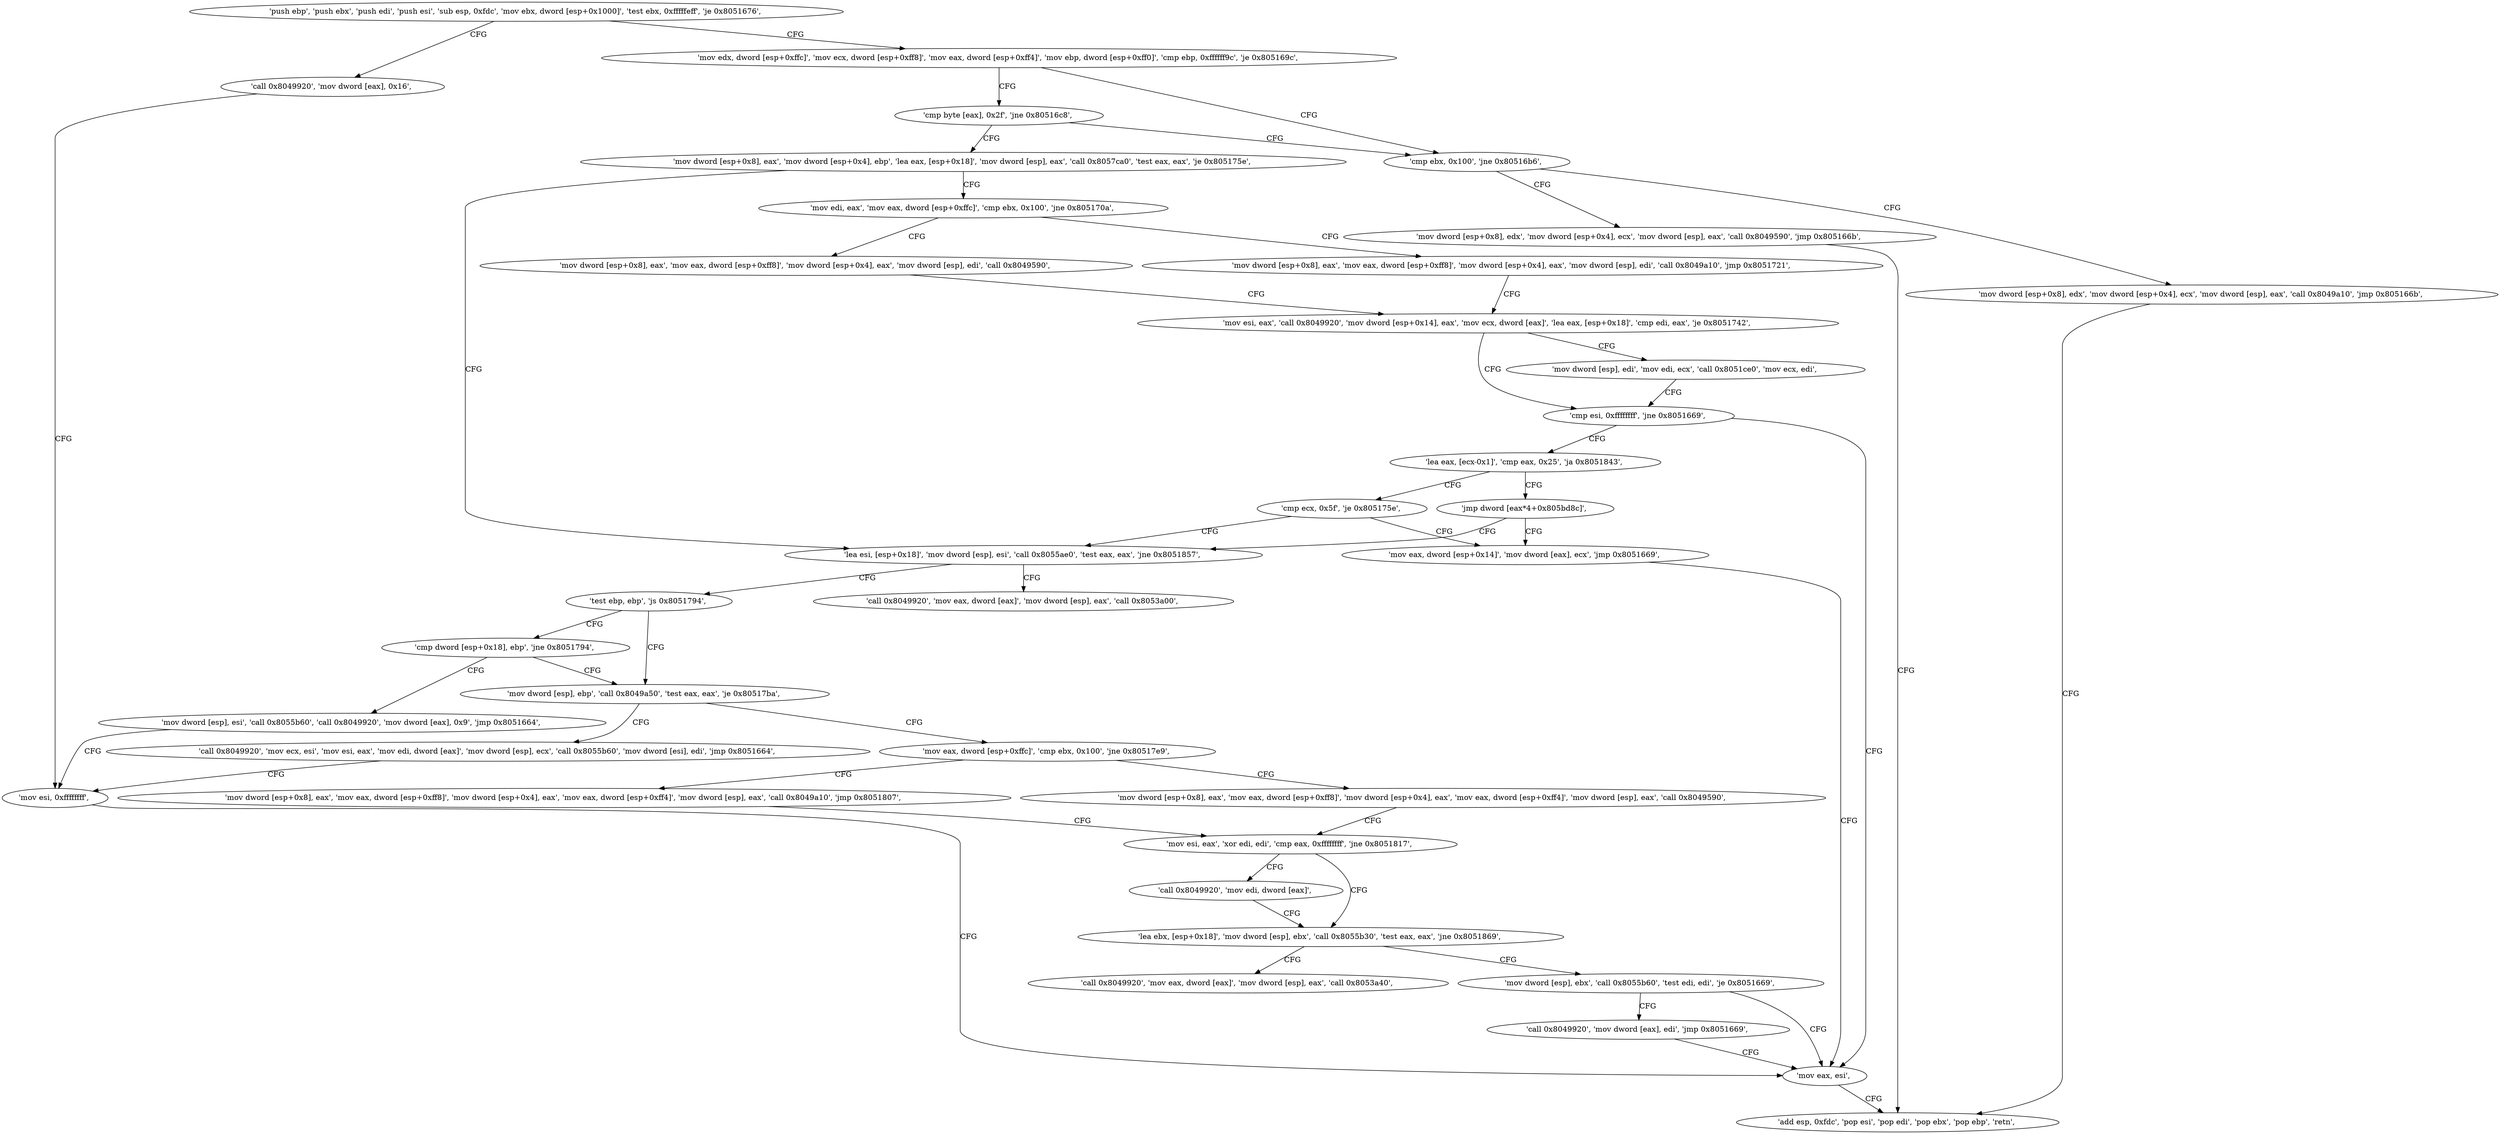 digraph "func" {
"134551104" [label = "'push ebp', 'push ebx', 'push edi', 'push esi', 'sub esp, 0xfdc', 'mov ebx, dword [esp+0x1000]', 'test ebx, 0xfffffeff', 'je 0x8051676', " ]
"134551158" [label = "'mov edx, dword [esp+0xffc]', 'mov ecx, dword [esp+0xff8]', 'mov eax, dword [esp+0xff4]', 'mov ebp, dword [esp+0xff0]', 'cmp ebp, 0xffffff9c', 'je 0x805169c', " ]
"134551129" [label = "'call 0x8049920', 'mov dword [eax], 0x16', " ]
"134551196" [label = "'cmp ebx, 0x100', 'jne 0x80516b6', " ]
"134551191" [label = "'cmp byte [eax], 0x2f', 'jne 0x80516c8', " ]
"134551140" [label = "'mov esi, 0xffffffff', " ]
"134551222" [label = "'mov dword [esp+0x8], edx', 'mov dword [esp+0x4], ecx', 'mov dword [esp], eax', 'call 0x8049590', 'jmp 0x805166b', " ]
"134551204" [label = "'mov dword [esp+0x8], edx', 'mov dword [esp+0x4], ecx', 'mov dword [esp], eax', 'call 0x8049a10', 'jmp 0x805166b', " ]
"134551240" [label = "'mov dword [esp+0x8], eax', 'mov dword [esp+0x4], ebp', 'lea eax, [esp+0x18]', 'mov dword [esp], eax', 'call 0x8057ca0', 'test eax, eax', 'je 0x805175e', " ]
"134551147" [label = "'add esp, 0xfdc', 'pop esi', 'pop edi', 'pop ebx', 'pop ebp', 'retn', " ]
"134551390" [label = "'lea esi, [esp+0x18]', 'mov dword [esp], esi', 'call 0x8055ae0', 'test eax, eax', 'jne 0x8051857', " ]
"134551264" [label = "'mov edi, eax', 'mov eax, dword [esp+0xffc]', 'cmp ebx, 0x100', 'jne 0x805170a', " ]
"134551639" [label = "'call 0x8049920', 'mov eax, dword [eax]', 'mov dword [esp], eax', 'call 0x8053a00', " ]
"134551410" [label = "'test ebp, ebp', 'js 0x8051794', " ]
"134551306" [label = "'mov dword [esp+0x8], eax', 'mov eax, dword [esp+0xff8]', 'mov dword [esp+0x4], eax', 'mov dword [esp], edi', 'call 0x8049590', " ]
"134551281" [label = "'mov dword [esp+0x8], eax', 'mov eax, dword [esp+0xff8]', 'mov dword [esp+0x4], eax', 'mov dword [esp], edi', 'call 0x8049a10', 'jmp 0x8051721', " ]
"134551444" [label = "'mov dword [esp], ebp', 'call 0x8049a50', 'test eax, eax', 'je 0x80517ba', " ]
"134551414" [label = "'cmp dword [esp+0x18], ebp', 'jne 0x8051794', " ]
"134551329" [label = "'mov esi, eax', 'call 0x8049920', 'mov dword [esp+0x14], eax', 'mov ecx, dword [eax]', 'lea eax, [esp+0x18]', 'cmp edi, eax', 'je 0x8051742', " ]
"134551482" [label = "'mov eax, dword [esp+0xffc]', 'cmp ebx, 0x100', 'jne 0x80517e9', " ]
"134551456" [label = "'call 0x8049920', 'mov ecx, esi', 'mov esi, eax', 'mov edi, dword [eax]', 'mov dword [esp], ecx', 'call 0x8055b60', 'mov dword [esi], edi', 'jmp 0x8051664', " ]
"134551420" [label = "'mov dword [esp], esi', 'call 0x8055b60', 'call 0x8049920', 'mov dword [eax], 0x9', 'jmp 0x8051664', " ]
"134551362" [label = "'cmp esi, 0xffffffff', 'jne 0x8051669', " ]
"134551145" [label = "'mov eax, esi', " ]
"134551371" [label = "'lea eax, [ecx-0x1]', 'cmp eax, 0x25', 'ja 0x8051843', " ]
"134551350" [label = "'mov dword [esp], edi', 'mov edi, ecx', 'call 0x8051ce0', 'mov ecx, edi', " ]
"134551529" [label = "'mov dword [esp+0x8], eax', 'mov eax, dword [esp+0xff8]', 'mov dword [esp+0x4], eax', 'mov eax, dword [esp+0xff4]', 'mov dword [esp], eax', 'call 0x8049590', " ]
"134551497" [label = "'mov dword [esp+0x8], eax', 'mov eax, dword [esp+0xff8]', 'mov dword [esp+0x4], eax', 'mov eax, dword [esp+0xff4]', 'mov dword [esp], eax', 'call 0x8049a10', 'jmp 0x8051807', " ]
"134551619" [label = "'cmp ecx, 0x5f', 'je 0x805175e', " ]
"134551383" [label = "'jmp dword [eax*4+0x805bd8c]', " ]
"134551559" [label = "'mov esi, eax', 'xor edi, edi', 'cmp eax, 0xffffffff', 'jne 0x8051817', " ]
"134551628" [label = "'mov eax, dword [esp+0x14]', 'mov dword [eax], ecx', 'jmp 0x8051669', " ]
"134551575" [label = "'lea ebx, [esp+0x18]', 'mov dword [esp], ebx', 'call 0x8055b30', 'test eax, eax', 'jne 0x8051869', " ]
"134551657" [label = "'call 0x8049920', 'mov eax, dword [eax]', 'mov dword [esp], eax', 'call 0x8053a40', " ]
"134551591" [label = "'mov dword [esp], ebx', 'call 0x8055b60', 'test edi, edi', 'je 0x8051669', " ]
"134551568" [label = "'call 0x8049920', 'mov edi, dword [eax]', " ]
"134551607" [label = "'call 0x8049920', 'mov dword [eax], edi', 'jmp 0x8051669', " ]
"134551104" -> "134551158" [ label = "CFG" ]
"134551104" -> "134551129" [ label = "CFG" ]
"134551158" -> "134551196" [ label = "CFG" ]
"134551158" -> "134551191" [ label = "CFG" ]
"134551129" -> "134551140" [ label = "CFG" ]
"134551196" -> "134551222" [ label = "CFG" ]
"134551196" -> "134551204" [ label = "CFG" ]
"134551191" -> "134551240" [ label = "CFG" ]
"134551191" -> "134551196" [ label = "CFG" ]
"134551140" -> "134551145" [ label = "CFG" ]
"134551222" -> "134551147" [ label = "CFG" ]
"134551204" -> "134551147" [ label = "CFG" ]
"134551240" -> "134551390" [ label = "CFG" ]
"134551240" -> "134551264" [ label = "CFG" ]
"134551390" -> "134551639" [ label = "CFG" ]
"134551390" -> "134551410" [ label = "CFG" ]
"134551264" -> "134551306" [ label = "CFG" ]
"134551264" -> "134551281" [ label = "CFG" ]
"134551410" -> "134551444" [ label = "CFG" ]
"134551410" -> "134551414" [ label = "CFG" ]
"134551306" -> "134551329" [ label = "CFG" ]
"134551281" -> "134551329" [ label = "CFG" ]
"134551444" -> "134551482" [ label = "CFG" ]
"134551444" -> "134551456" [ label = "CFG" ]
"134551414" -> "134551444" [ label = "CFG" ]
"134551414" -> "134551420" [ label = "CFG" ]
"134551329" -> "134551362" [ label = "CFG" ]
"134551329" -> "134551350" [ label = "CFG" ]
"134551482" -> "134551529" [ label = "CFG" ]
"134551482" -> "134551497" [ label = "CFG" ]
"134551456" -> "134551140" [ label = "CFG" ]
"134551420" -> "134551140" [ label = "CFG" ]
"134551362" -> "134551145" [ label = "CFG" ]
"134551362" -> "134551371" [ label = "CFG" ]
"134551145" -> "134551147" [ label = "CFG" ]
"134551371" -> "134551619" [ label = "CFG" ]
"134551371" -> "134551383" [ label = "CFG" ]
"134551350" -> "134551362" [ label = "CFG" ]
"134551529" -> "134551559" [ label = "CFG" ]
"134551497" -> "134551559" [ label = "CFG" ]
"134551619" -> "134551390" [ label = "CFG" ]
"134551619" -> "134551628" [ label = "CFG" ]
"134551383" -> "134551390" [ label = "CFG" ]
"134551383" -> "134551628" [ label = "CFG" ]
"134551559" -> "134551575" [ label = "CFG" ]
"134551559" -> "134551568" [ label = "CFG" ]
"134551628" -> "134551145" [ label = "CFG" ]
"134551575" -> "134551657" [ label = "CFG" ]
"134551575" -> "134551591" [ label = "CFG" ]
"134551591" -> "134551145" [ label = "CFG" ]
"134551591" -> "134551607" [ label = "CFG" ]
"134551568" -> "134551575" [ label = "CFG" ]
"134551607" -> "134551145" [ label = "CFG" ]
}
